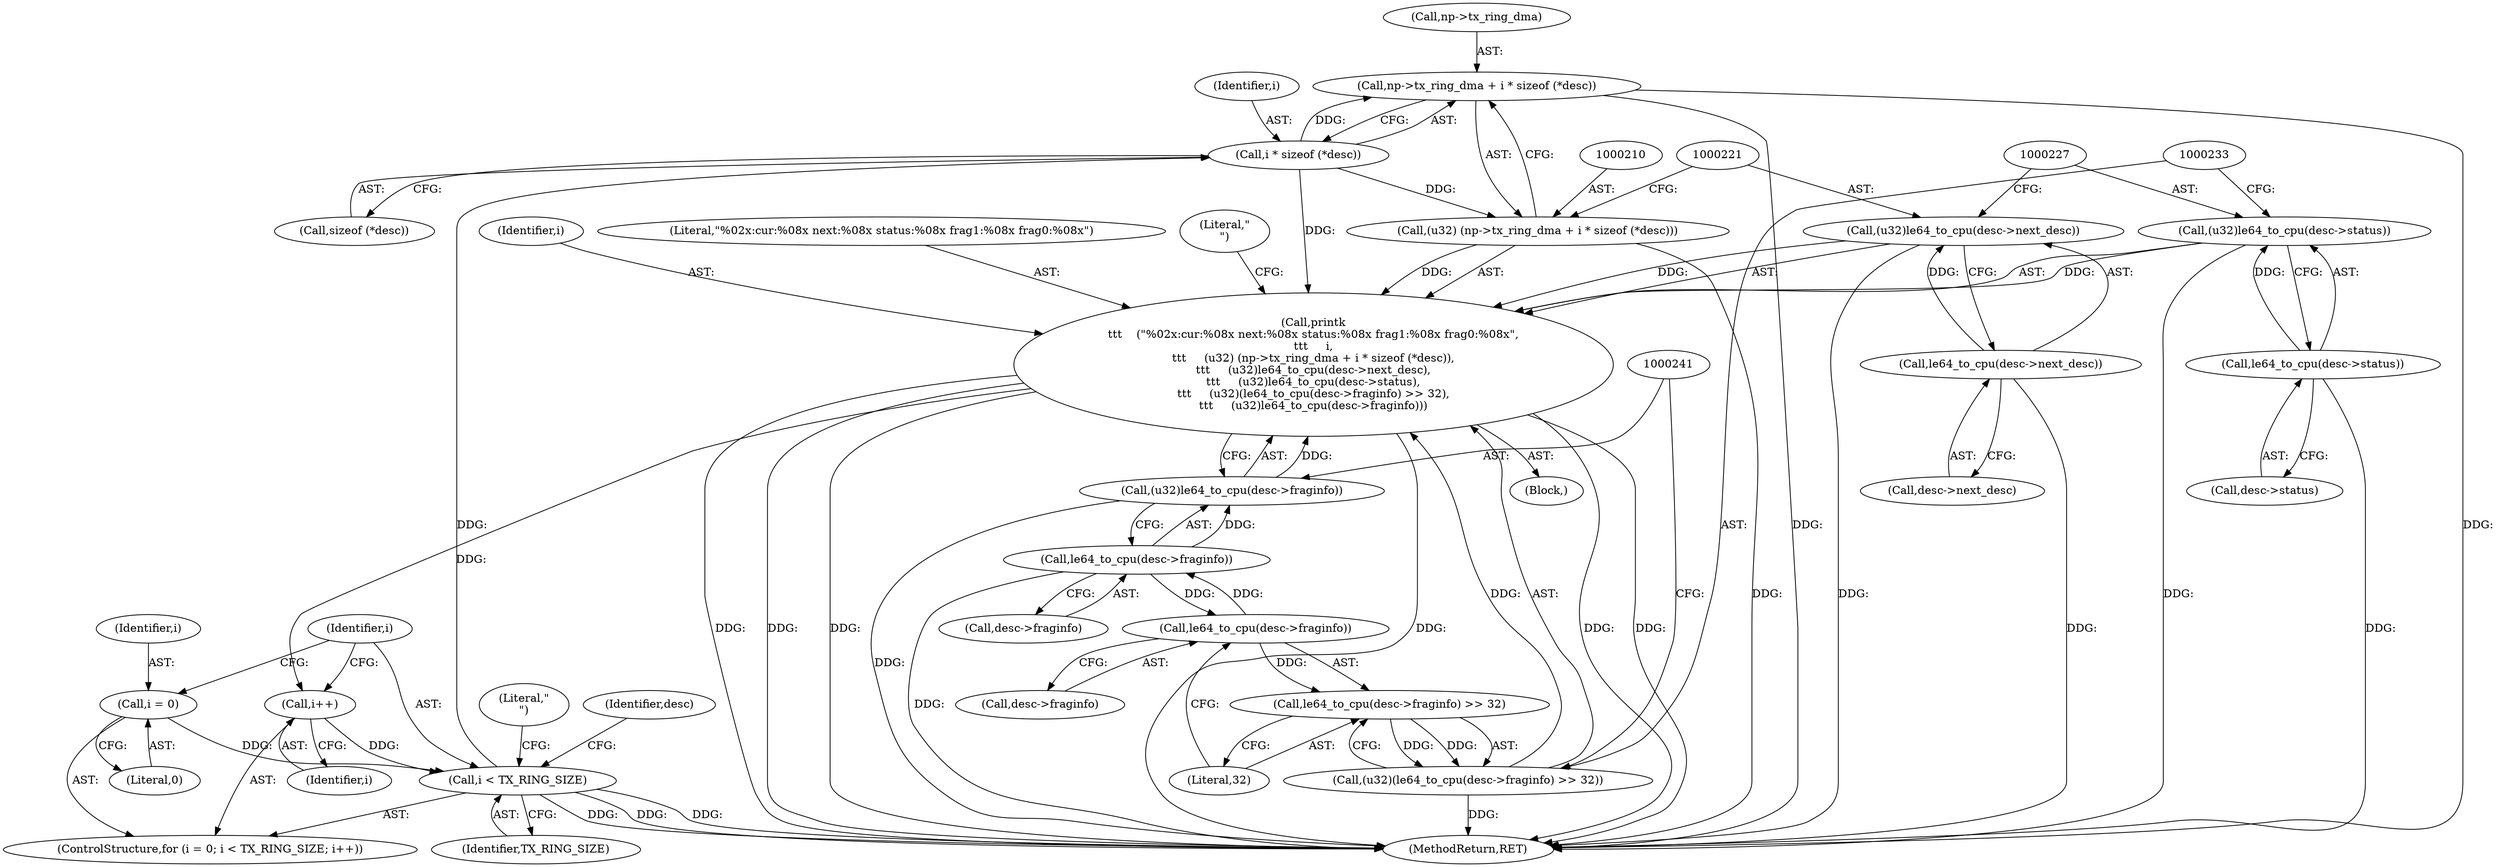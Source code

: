 digraph "0_linux_1bb57e940e1958e40d51f2078f50c3a96a9b2d75@pointer" {
"1000211" [label="(Call,np->tx_ring_dma + i * sizeof (*desc))"];
"1000215" [label="(Call,i * sizeof (*desc))"];
"1000192" [label="(Call,i < TX_RING_SIZE)"];
"1000189" [label="(Call,i = 0)"];
"1000195" [label="(Call,i++)"];
"1000206" [label="(Call,printk\n\t\t\t    (\"%02x:cur:%08x next:%08x status:%08x frag1:%08x frag0:%08x\",\n\t\t\t     i,\n\t\t\t     (u32) (np->tx_ring_dma + i * sizeof (*desc)),\n\t\t\t     (u32)le64_to_cpu(desc->next_desc),\n\t\t\t     (u32)le64_to_cpu(desc->status),\n\t\t\t     (u32)(le64_to_cpu(desc->fraginfo) >> 32),\n\t\t\t     (u32)le64_to_cpu(desc->fraginfo)))"];
"1000209" [label="(Call,(u32) (np->tx_ring_dma + i * sizeof (*desc)))"];
"1000220" [label="(Call,(u32)le64_to_cpu(desc->next_desc))"];
"1000222" [label="(Call,le64_to_cpu(desc->next_desc))"];
"1000226" [label="(Call,(u32)le64_to_cpu(desc->status))"];
"1000228" [label="(Call,le64_to_cpu(desc->status))"];
"1000232" [label="(Call,(u32)(le64_to_cpu(desc->fraginfo) >> 32))"];
"1000234" [label="(Call,le64_to_cpu(desc->fraginfo) >> 32)"];
"1000235" [label="(Call,le64_to_cpu(desc->fraginfo))"];
"1000242" [label="(Call,le64_to_cpu(desc->fraginfo))"];
"1000240" [label="(Call,(u32)le64_to_cpu(desc->fraginfo))"];
"1000189" [label="(Call,i = 0)"];
"1000193" [label="(Identifier,i)"];
"1000234" [label="(Call,le64_to_cpu(desc->fraginfo) >> 32)"];
"1000212" [label="(Call,np->tx_ring_dma)"];
"1000249" [label="(Literal,\"\n\")"];
"1000215" [label="(Call,i * sizeof (*desc))"];
"1000243" [label="(Call,desc->fraginfo)"];
"1000239" [label="(Literal,32)"];
"1000191" [label="(Literal,0)"];
"1000208" [label="(Identifier,i)"];
"1000240" [label="(Call,(u32)le64_to_cpu(desc->fraginfo))"];
"1000192" [label="(Call,i < TX_RING_SIZE)"];
"1000194" [label="(Identifier,TX_RING_SIZE)"];
"1000229" [label="(Call,desc->status)"];
"1000195" [label="(Call,i++)"];
"1000236" [label="(Call,desc->fraginfo)"];
"1000222" [label="(Call,le64_to_cpu(desc->next_desc))"];
"1000196" [label="(Identifier,i)"];
"1000199" [label="(Identifier,desc)"];
"1000216" [label="(Identifier,i)"];
"1000207" [label="(Literal,\"%02x:cur:%08x next:%08x status:%08x frag1:%08x frag0:%08x\")"];
"1000232" [label="(Call,(u32)(le64_to_cpu(desc->fraginfo) >> 32))"];
"1000242" [label="(Call,le64_to_cpu(desc->fraginfo))"];
"1000217" [label="(Call,sizeof (*desc))"];
"1000228" [label="(Call,le64_to_cpu(desc->status))"];
"1000190" [label="(Identifier,i)"];
"1000235" [label="(Call,le64_to_cpu(desc->fraginfo))"];
"1000211" [label="(Call,np->tx_ring_dma + i * sizeof (*desc))"];
"1000226" [label="(Call,(u32)le64_to_cpu(desc->status))"];
"1000188" [label="(ControlStructure,for (i = 0; i < TX_RING_SIZE; i++))"];
"1000220" [label="(Call,(u32)le64_to_cpu(desc->next_desc))"];
"1000209" [label="(Call,(u32) (np->tx_ring_dma + i * sizeof (*desc)))"];
"1000223" [label="(Call,desc->next_desc)"];
"1000197" [label="(Block,)"];
"1000247" [label="(Literal,\"\n\")"];
"1000257" [label="(MethodReturn,RET)"];
"1000206" [label="(Call,printk\n\t\t\t    (\"%02x:cur:%08x next:%08x status:%08x frag1:%08x frag0:%08x\",\n\t\t\t     i,\n\t\t\t     (u32) (np->tx_ring_dma + i * sizeof (*desc)),\n\t\t\t     (u32)le64_to_cpu(desc->next_desc),\n\t\t\t     (u32)le64_to_cpu(desc->status),\n\t\t\t     (u32)(le64_to_cpu(desc->fraginfo) >> 32),\n\t\t\t     (u32)le64_to_cpu(desc->fraginfo)))"];
"1000211" -> "1000209"  [label="AST: "];
"1000211" -> "1000215"  [label="CFG: "];
"1000212" -> "1000211"  [label="AST: "];
"1000215" -> "1000211"  [label="AST: "];
"1000209" -> "1000211"  [label="CFG: "];
"1000211" -> "1000257"  [label="DDG: "];
"1000211" -> "1000257"  [label="DDG: "];
"1000215" -> "1000211"  [label="DDG: "];
"1000215" -> "1000217"  [label="CFG: "];
"1000216" -> "1000215"  [label="AST: "];
"1000217" -> "1000215"  [label="AST: "];
"1000215" -> "1000206"  [label="DDG: "];
"1000215" -> "1000209"  [label="DDG: "];
"1000192" -> "1000215"  [label="DDG: "];
"1000192" -> "1000188"  [label="AST: "];
"1000192" -> "1000194"  [label="CFG: "];
"1000193" -> "1000192"  [label="AST: "];
"1000194" -> "1000192"  [label="AST: "];
"1000199" -> "1000192"  [label="CFG: "];
"1000249" -> "1000192"  [label="CFG: "];
"1000192" -> "1000257"  [label="DDG: "];
"1000192" -> "1000257"  [label="DDG: "];
"1000192" -> "1000257"  [label="DDG: "];
"1000189" -> "1000192"  [label="DDG: "];
"1000195" -> "1000192"  [label="DDG: "];
"1000189" -> "1000188"  [label="AST: "];
"1000189" -> "1000191"  [label="CFG: "];
"1000190" -> "1000189"  [label="AST: "];
"1000191" -> "1000189"  [label="AST: "];
"1000193" -> "1000189"  [label="CFG: "];
"1000195" -> "1000188"  [label="AST: "];
"1000195" -> "1000196"  [label="CFG: "];
"1000196" -> "1000195"  [label="AST: "];
"1000193" -> "1000195"  [label="CFG: "];
"1000206" -> "1000195"  [label="DDG: "];
"1000206" -> "1000197"  [label="AST: "];
"1000206" -> "1000240"  [label="CFG: "];
"1000207" -> "1000206"  [label="AST: "];
"1000208" -> "1000206"  [label="AST: "];
"1000209" -> "1000206"  [label="AST: "];
"1000220" -> "1000206"  [label="AST: "];
"1000226" -> "1000206"  [label="AST: "];
"1000232" -> "1000206"  [label="AST: "];
"1000240" -> "1000206"  [label="AST: "];
"1000247" -> "1000206"  [label="CFG: "];
"1000206" -> "1000257"  [label="DDG: "];
"1000206" -> "1000257"  [label="DDG: "];
"1000206" -> "1000257"  [label="DDG: "];
"1000206" -> "1000257"  [label="DDG: "];
"1000206" -> "1000257"  [label="DDG: "];
"1000206" -> "1000257"  [label="DDG: "];
"1000209" -> "1000206"  [label="DDG: "];
"1000220" -> "1000206"  [label="DDG: "];
"1000226" -> "1000206"  [label="DDG: "];
"1000232" -> "1000206"  [label="DDG: "];
"1000240" -> "1000206"  [label="DDG: "];
"1000210" -> "1000209"  [label="AST: "];
"1000221" -> "1000209"  [label="CFG: "];
"1000209" -> "1000257"  [label="DDG: "];
"1000220" -> "1000222"  [label="CFG: "];
"1000221" -> "1000220"  [label="AST: "];
"1000222" -> "1000220"  [label="AST: "];
"1000227" -> "1000220"  [label="CFG: "];
"1000220" -> "1000257"  [label="DDG: "];
"1000222" -> "1000220"  [label="DDG: "];
"1000222" -> "1000223"  [label="CFG: "];
"1000223" -> "1000222"  [label="AST: "];
"1000222" -> "1000257"  [label="DDG: "];
"1000226" -> "1000228"  [label="CFG: "];
"1000227" -> "1000226"  [label="AST: "];
"1000228" -> "1000226"  [label="AST: "];
"1000233" -> "1000226"  [label="CFG: "];
"1000226" -> "1000257"  [label="DDG: "];
"1000228" -> "1000226"  [label="DDG: "];
"1000228" -> "1000229"  [label="CFG: "];
"1000229" -> "1000228"  [label="AST: "];
"1000228" -> "1000257"  [label="DDG: "];
"1000232" -> "1000234"  [label="CFG: "];
"1000233" -> "1000232"  [label="AST: "];
"1000234" -> "1000232"  [label="AST: "];
"1000241" -> "1000232"  [label="CFG: "];
"1000232" -> "1000257"  [label="DDG: "];
"1000234" -> "1000232"  [label="DDG: "];
"1000234" -> "1000232"  [label="DDG: "];
"1000234" -> "1000239"  [label="CFG: "];
"1000235" -> "1000234"  [label="AST: "];
"1000239" -> "1000234"  [label="AST: "];
"1000235" -> "1000234"  [label="DDG: "];
"1000235" -> "1000236"  [label="CFG: "];
"1000236" -> "1000235"  [label="AST: "];
"1000239" -> "1000235"  [label="CFG: "];
"1000242" -> "1000235"  [label="DDG: "];
"1000235" -> "1000242"  [label="DDG: "];
"1000242" -> "1000240"  [label="AST: "];
"1000242" -> "1000243"  [label="CFG: "];
"1000243" -> "1000242"  [label="AST: "];
"1000240" -> "1000242"  [label="CFG: "];
"1000242" -> "1000257"  [label="DDG: "];
"1000242" -> "1000240"  [label="DDG: "];
"1000241" -> "1000240"  [label="AST: "];
"1000240" -> "1000257"  [label="DDG: "];
}
